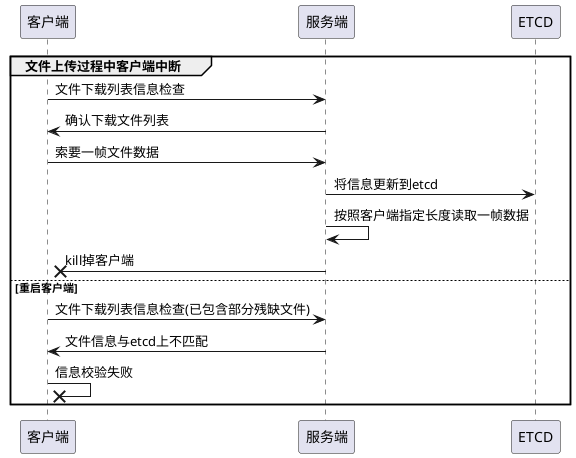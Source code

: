 @startuml alt

group 文件上传过程中客户端中断
客户端 -> 服务端: 文件下载列表信息检查
服务端 -> 客户端: 确认下载文件列表
客户端 -> 服务端: 索要一帧文件数据
服务端 -> ETCD: 将信息更新到etcd
服务端 -> 服务端: 按照客户端指定长度读取一帧数据
服务端 -x 客户端: kill掉客户端
else 重启客户端

客户端 -> 服务端: 文件下载列表信息检查(已包含部分残缺文件)
服务端 -> 客户端: 文件信息与etcd上不匹配
客户端 -x 客户端: 信息校验失败

end

@enduml